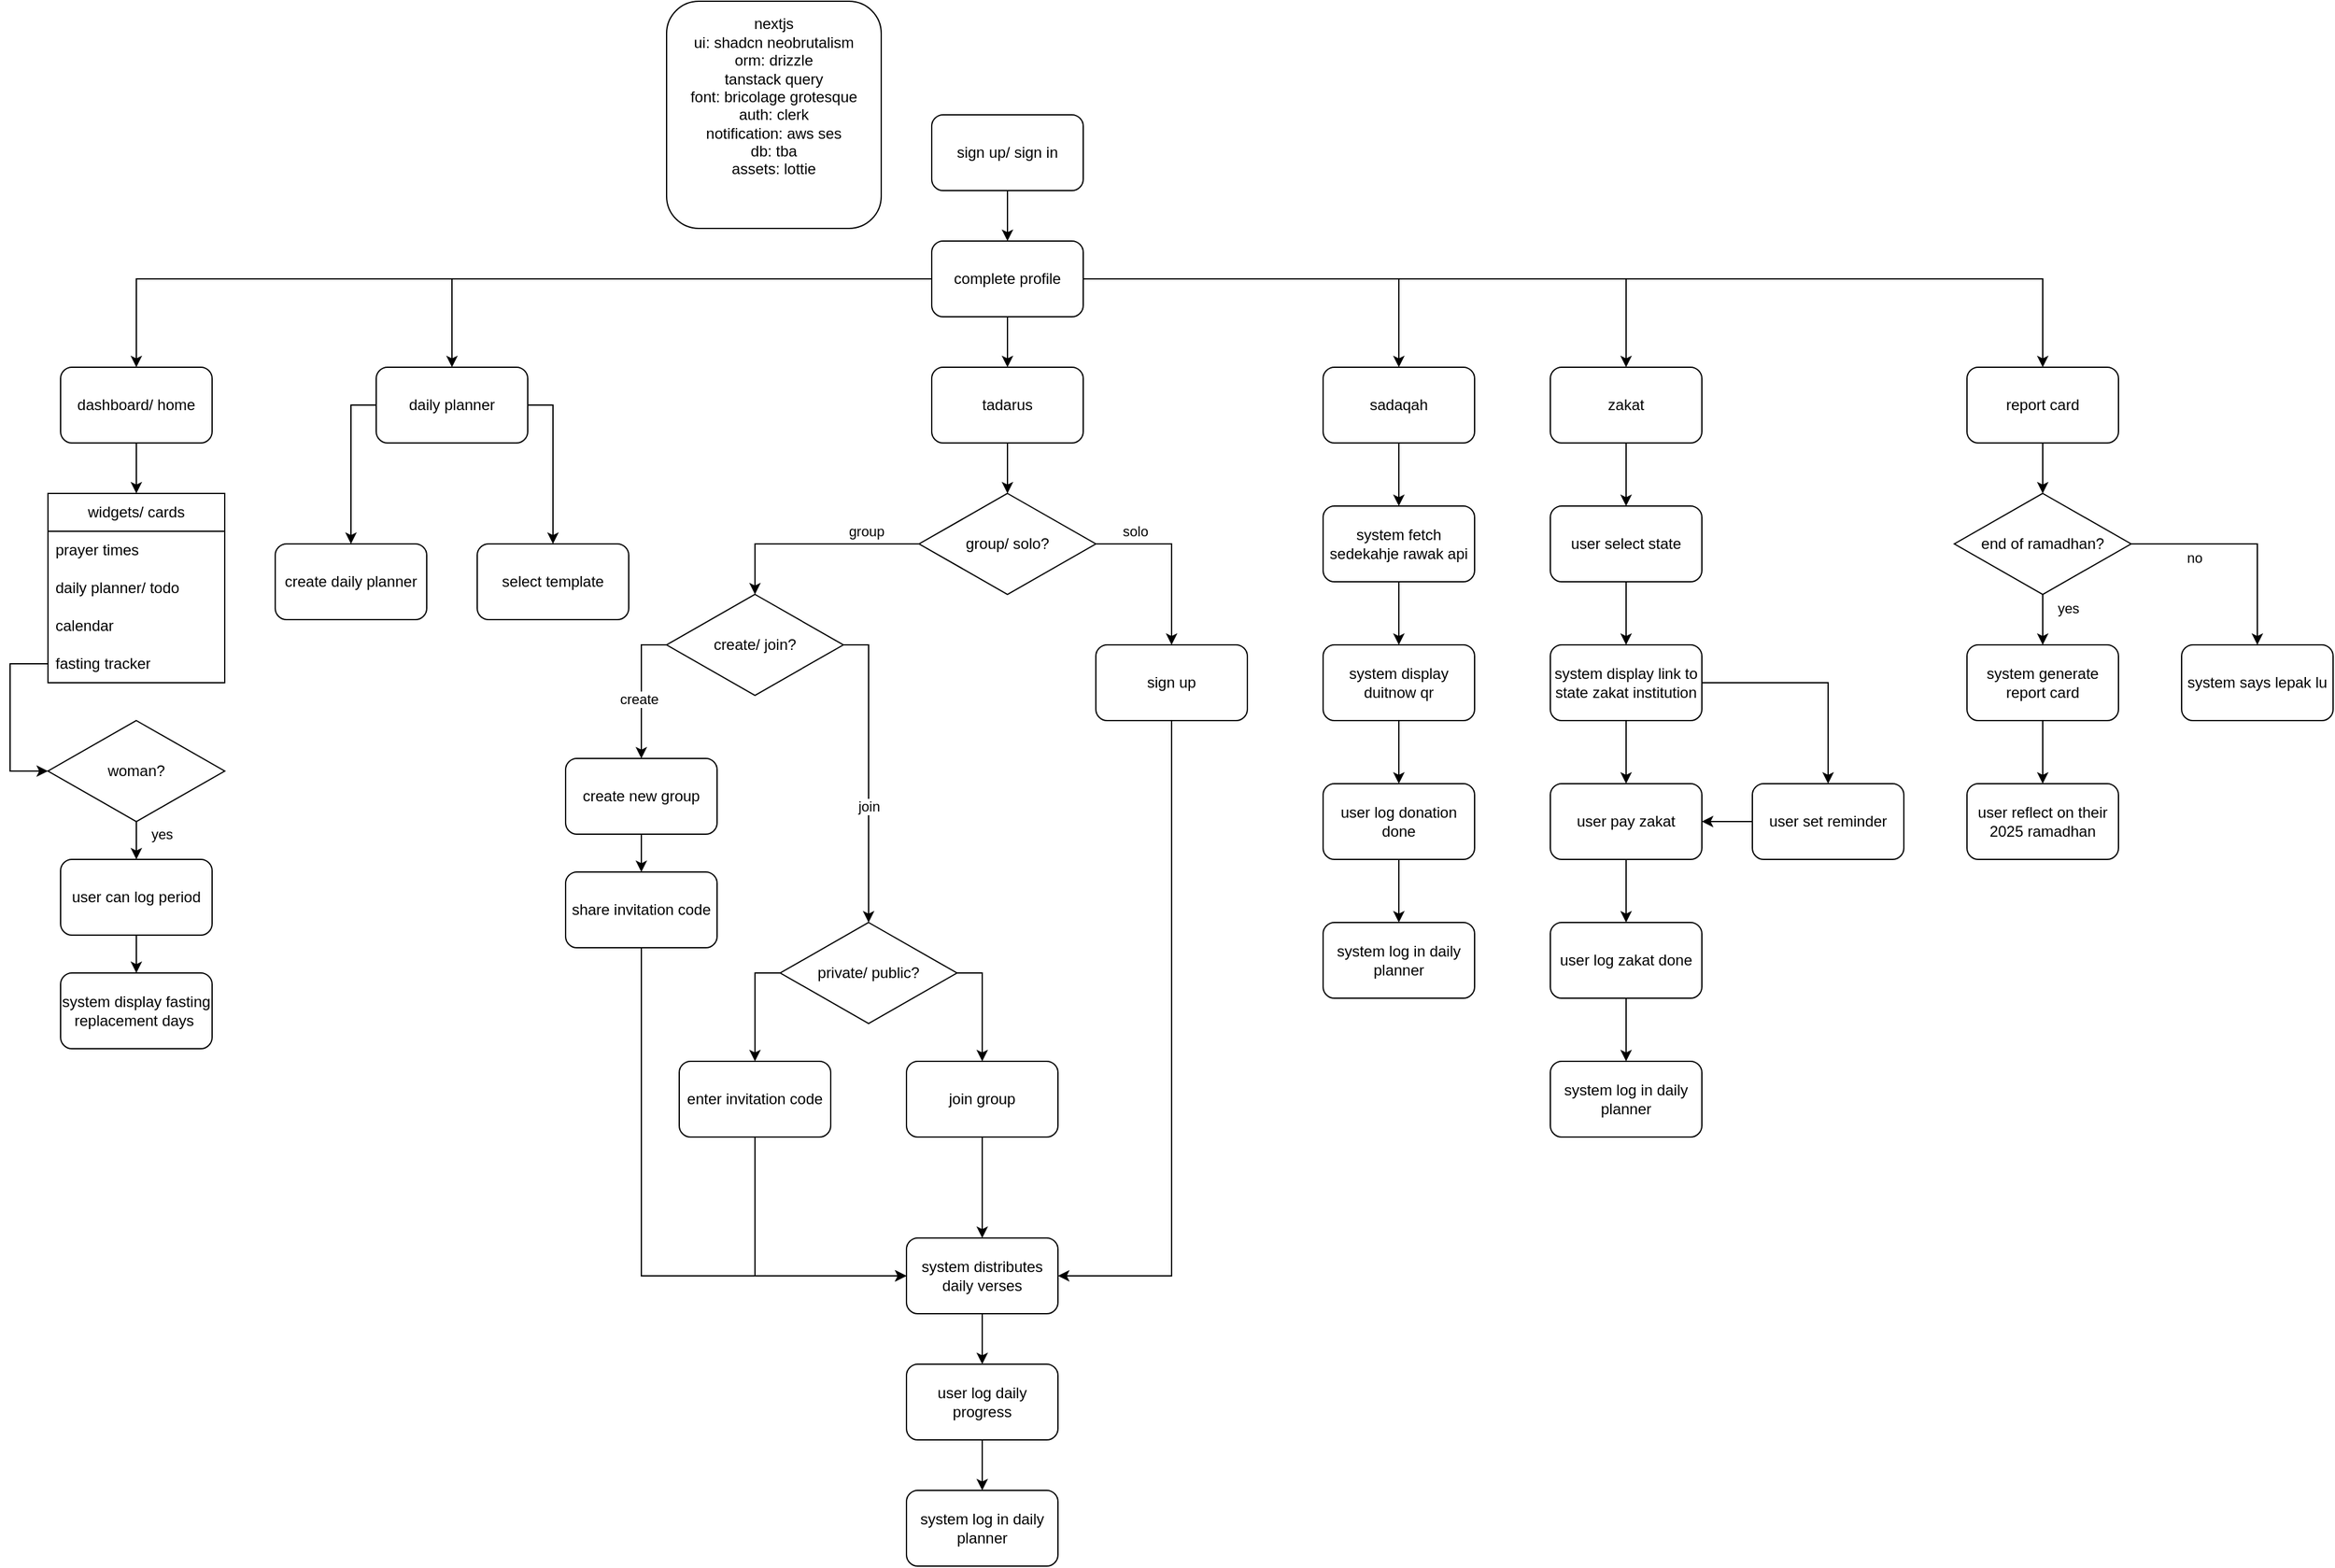 <mxfile version="24.7.17">
  <diagram id="C5RBs43oDa-KdzZeNtuy" name="Page-1">
    <mxGraphModel dx="1389" dy="937" grid="1" gridSize="10" guides="1" tooltips="1" connect="1" arrows="1" fold="1" page="0" pageScale="1" pageWidth="827" pageHeight="1169" math="0" shadow="0">
      <root>
        <mxCell id="WIyWlLk6GJQsqaUBKTNV-0" />
        <mxCell id="WIyWlLk6GJQsqaUBKTNV-1" parent="WIyWlLk6GJQsqaUBKTNV-0" />
        <mxCell id="CRsF88WKp_3KR7oHD52K-22" style="edgeStyle=orthogonalEdgeStyle;rounded=0;orthogonalLoop=1;jettySize=auto;html=1;exitX=0.5;exitY=1;exitDx=0;exitDy=0;entryX=0.5;entryY=0;entryDx=0;entryDy=0;" parent="WIyWlLk6GJQsqaUBKTNV-1" source="CRsF88WKp_3KR7oHD52K-1" target="CRsF88WKp_3KR7oHD52K-21" edge="1">
          <mxGeometry relative="1" as="geometry" />
        </mxCell>
        <mxCell id="CRsF88WKp_3KR7oHD52K-1" value="sign up/ sign in" style="rounded=1;whiteSpace=wrap;html=1;" parent="WIyWlLk6GJQsqaUBKTNV-1" vertex="1">
          <mxGeometry x="360" y="-280" width="120" height="60" as="geometry" />
        </mxCell>
        <mxCell id="CRsF88WKp_3KR7oHD52K-7" style="edgeStyle=orthogonalEdgeStyle;rounded=0;orthogonalLoop=1;jettySize=auto;html=1;exitX=0;exitY=0.5;exitDx=0;exitDy=0;entryX=0.5;entryY=0;entryDx=0;entryDy=0;" parent="WIyWlLk6GJQsqaUBKTNV-1" source="CRsF88WKp_3KR7oHD52K-3" target="CRsF88WKp_3KR7oHD52K-12" edge="1">
          <mxGeometry relative="1" as="geometry">
            <mxPoint x="300" y="140" as="targetPoint" />
          </mxGeometry>
        </mxCell>
        <mxCell id="CRsF88WKp_3KR7oHD52K-8" value="group" style="edgeLabel;html=1;align=center;verticalAlign=middle;resizable=0;points=[];" parent="CRsF88WKp_3KR7oHD52K-7" vertex="1" connectable="0">
          <mxGeometry x="-0.38" relative="1" as="geometry">
            <mxPoint x="10" y="-10" as="offset" />
          </mxGeometry>
        </mxCell>
        <mxCell id="CRsF88WKp_3KR7oHD52K-9" style="edgeStyle=orthogonalEdgeStyle;rounded=0;orthogonalLoop=1;jettySize=auto;html=1;exitX=1;exitY=0.5;exitDx=0;exitDy=0;entryX=0.5;entryY=0;entryDx=0;entryDy=0;" parent="WIyWlLk6GJQsqaUBKTNV-1" source="CRsF88WKp_3KR7oHD52K-3" target="CRsF88WKp_3KR7oHD52K-5" edge="1">
          <mxGeometry relative="1" as="geometry" />
        </mxCell>
        <mxCell id="CRsF88WKp_3KR7oHD52K-10" value="solo" style="edgeLabel;html=1;align=center;verticalAlign=middle;resizable=0;points=[];" parent="CRsF88WKp_3KR7oHD52K-9" vertex="1" connectable="0">
          <mxGeometry x="-0.697" y="-2" relative="1" as="geometry">
            <mxPoint x="10" y="-12" as="offset" />
          </mxGeometry>
        </mxCell>
        <mxCell id="CRsF88WKp_3KR7oHD52K-3" value="group/ solo?" style="rhombus;whiteSpace=wrap;html=1;" parent="WIyWlLk6GJQsqaUBKTNV-1" vertex="1">
          <mxGeometry x="350" y="20" width="140" height="80" as="geometry" />
        </mxCell>
        <mxCell id="CRsF88WKp_3KR7oHD52K-34" style="edgeStyle=orthogonalEdgeStyle;rounded=0;orthogonalLoop=1;jettySize=auto;html=1;exitX=0.5;exitY=1;exitDx=0;exitDy=0;entryX=1;entryY=0.5;entryDx=0;entryDy=0;" parent="WIyWlLk6GJQsqaUBKTNV-1" source="CRsF88WKp_3KR7oHD52K-5" target="CRsF88WKp_3KR7oHD52K-30" edge="1">
          <mxGeometry relative="1" as="geometry" />
        </mxCell>
        <mxCell id="CRsF88WKp_3KR7oHD52K-5" value="sign up" style="rounded=1;whiteSpace=wrap;html=1;" parent="WIyWlLk6GJQsqaUBKTNV-1" vertex="1">
          <mxGeometry x="490" y="140" width="120" height="60" as="geometry" />
        </mxCell>
        <mxCell id="CRsF88WKp_3KR7oHD52K-15" style="edgeStyle=orthogonalEdgeStyle;rounded=0;orthogonalLoop=1;jettySize=auto;html=1;exitX=0;exitY=0.5;exitDx=0;exitDy=0;entryX=0.5;entryY=0;entryDx=0;entryDy=0;" parent="WIyWlLk6GJQsqaUBKTNV-1" source="CRsF88WKp_3KR7oHD52K-12" target="CRsF88WKp_3KR7oHD52K-13" edge="1">
          <mxGeometry relative="1" as="geometry" />
        </mxCell>
        <mxCell id="CRsF88WKp_3KR7oHD52K-17" value="create" style="edgeLabel;html=1;align=center;verticalAlign=middle;resizable=0;points=[];" parent="CRsF88WKp_3KR7oHD52K-15" vertex="1" connectable="0">
          <mxGeometry x="0.145" y="-2" relative="1" as="geometry">
            <mxPoint as="offset" />
          </mxGeometry>
        </mxCell>
        <mxCell id="CRsF88WKp_3KR7oHD52K-16" style="edgeStyle=orthogonalEdgeStyle;rounded=0;orthogonalLoop=1;jettySize=auto;html=1;exitX=1;exitY=0.5;exitDx=0;exitDy=0;entryX=0.5;entryY=0;entryDx=0;entryDy=0;" parent="WIyWlLk6GJQsqaUBKTNV-1" source="CRsF88WKp_3KR7oHD52K-12" target="CRsF88WKp_3KR7oHD52K-19" edge="1">
          <mxGeometry relative="1" as="geometry">
            <mxPoint x="310" y="230" as="targetPoint" />
          </mxGeometry>
        </mxCell>
        <mxCell id="CRsF88WKp_3KR7oHD52K-18" value="join" style="edgeLabel;html=1;align=center;verticalAlign=middle;resizable=0;points=[];" parent="CRsF88WKp_3KR7oHD52K-16" vertex="1" connectable="0">
          <mxGeometry x="0.2" relative="1" as="geometry">
            <mxPoint y="4" as="offset" />
          </mxGeometry>
        </mxCell>
        <mxCell id="CRsF88WKp_3KR7oHD52K-12" value="create/ join?" style="rhombus;whiteSpace=wrap;html=1;" parent="WIyWlLk6GJQsqaUBKTNV-1" vertex="1">
          <mxGeometry x="150" y="100" width="140" height="80" as="geometry" />
        </mxCell>
        <mxCell id="CRsF88WKp_3KR7oHD52K-29" style="edgeStyle=orthogonalEdgeStyle;rounded=0;orthogonalLoop=1;jettySize=auto;html=1;exitX=0.5;exitY=1;exitDx=0;exitDy=0;entryX=0.5;entryY=0;entryDx=0;entryDy=0;" parent="WIyWlLk6GJQsqaUBKTNV-1" source="CRsF88WKp_3KR7oHD52K-13" target="CRsF88WKp_3KR7oHD52K-28" edge="1">
          <mxGeometry relative="1" as="geometry" />
        </mxCell>
        <mxCell id="CRsF88WKp_3KR7oHD52K-13" value="create new group" style="rounded=1;whiteSpace=wrap;html=1;" parent="WIyWlLk6GJQsqaUBKTNV-1" vertex="1">
          <mxGeometry x="70" y="230" width="120" height="60" as="geometry" />
        </mxCell>
        <mxCell id="CRsF88WKp_3KR7oHD52K-26" style="edgeStyle=orthogonalEdgeStyle;rounded=0;orthogonalLoop=1;jettySize=auto;html=1;exitX=0;exitY=0.5;exitDx=0;exitDy=0;entryX=0.5;entryY=0;entryDx=0;entryDy=0;" parent="WIyWlLk6GJQsqaUBKTNV-1" source="CRsF88WKp_3KR7oHD52K-19" target="CRsF88WKp_3KR7oHD52K-24" edge="1">
          <mxGeometry relative="1" as="geometry" />
        </mxCell>
        <mxCell id="CRsF88WKp_3KR7oHD52K-27" style="edgeStyle=orthogonalEdgeStyle;rounded=0;orthogonalLoop=1;jettySize=auto;html=1;exitX=1;exitY=0.5;exitDx=0;exitDy=0;entryX=0.5;entryY=0;entryDx=0;entryDy=0;" parent="WIyWlLk6GJQsqaUBKTNV-1" source="CRsF88WKp_3KR7oHD52K-19" target="CRsF88WKp_3KR7oHD52K-25" edge="1">
          <mxGeometry relative="1" as="geometry" />
        </mxCell>
        <mxCell id="CRsF88WKp_3KR7oHD52K-19" value="private/ public?" style="rhombus;whiteSpace=wrap;html=1;" parent="WIyWlLk6GJQsqaUBKTNV-1" vertex="1">
          <mxGeometry x="240" y="360" width="140" height="80" as="geometry" />
        </mxCell>
        <mxCell id="CRsF88WKp_3KR7oHD52K-38" style="edgeStyle=orthogonalEdgeStyle;rounded=0;orthogonalLoop=1;jettySize=auto;html=1;exitX=0.5;exitY=1;exitDx=0;exitDy=0;entryX=0.5;entryY=0;entryDx=0;entryDy=0;" parent="WIyWlLk6GJQsqaUBKTNV-1" source="CRsF88WKp_3KR7oHD52K-21" target="CRsF88WKp_3KR7oHD52K-37" edge="1">
          <mxGeometry relative="1" as="geometry" />
        </mxCell>
        <mxCell id="CRsF88WKp_3KR7oHD52K-41" style="edgeStyle=orthogonalEdgeStyle;rounded=0;orthogonalLoop=1;jettySize=auto;html=1;exitX=1;exitY=0.5;exitDx=0;exitDy=0;entryX=0.5;entryY=0;entryDx=0;entryDy=0;" parent="WIyWlLk6GJQsqaUBKTNV-1" source="CRsF88WKp_3KR7oHD52K-21" target="CRsF88WKp_3KR7oHD52K-40" edge="1">
          <mxGeometry relative="1" as="geometry" />
        </mxCell>
        <mxCell id="CRsF88WKp_3KR7oHD52K-49" style="edgeStyle=orthogonalEdgeStyle;rounded=0;orthogonalLoop=1;jettySize=auto;html=1;exitX=1;exitY=0.5;exitDx=0;exitDy=0;entryX=0.5;entryY=0;entryDx=0;entryDy=0;" parent="WIyWlLk6GJQsqaUBKTNV-1" source="CRsF88WKp_3KR7oHD52K-21" target="CRsF88WKp_3KR7oHD52K-48" edge="1">
          <mxGeometry relative="1" as="geometry" />
        </mxCell>
        <mxCell id="CRsF88WKp_3KR7oHD52K-67" style="edgeStyle=orthogonalEdgeStyle;rounded=0;orthogonalLoop=1;jettySize=auto;html=1;exitX=0;exitY=0.5;exitDx=0;exitDy=0;entryX=0.5;entryY=0;entryDx=0;entryDy=0;" parent="WIyWlLk6GJQsqaUBKTNV-1" source="CRsF88WKp_3KR7oHD52K-21" target="CRsF88WKp_3KR7oHD52K-63" edge="1">
          <mxGeometry relative="1" as="geometry" />
        </mxCell>
        <mxCell id="n5B-QRIGVD6r0BEhnXxI-11" style="edgeStyle=orthogonalEdgeStyle;rounded=0;orthogonalLoop=1;jettySize=auto;html=1;exitX=1;exitY=0.5;exitDx=0;exitDy=0;entryX=0.5;entryY=0;entryDx=0;entryDy=0;" parent="WIyWlLk6GJQsqaUBKTNV-1" source="CRsF88WKp_3KR7oHD52K-21" target="n5B-QRIGVD6r0BEhnXxI-1" edge="1">
          <mxGeometry relative="1" as="geometry" />
        </mxCell>
        <mxCell id="tednkzromvAoGtRD-79L-1" style="edgeStyle=orthogonalEdgeStyle;rounded=0;orthogonalLoop=1;jettySize=auto;html=1;exitX=0;exitY=0.5;exitDx=0;exitDy=0;entryX=0.5;entryY=0;entryDx=0;entryDy=0;" edge="1" parent="WIyWlLk6GJQsqaUBKTNV-1" source="CRsF88WKp_3KR7oHD52K-21" target="tednkzromvAoGtRD-79L-0">
          <mxGeometry relative="1" as="geometry" />
        </mxCell>
        <mxCell id="CRsF88WKp_3KR7oHD52K-21" value="complete profile" style="rounded=1;whiteSpace=wrap;html=1;" parent="WIyWlLk6GJQsqaUBKTNV-1" vertex="1">
          <mxGeometry x="360" y="-180" width="120" height="60" as="geometry" />
        </mxCell>
        <mxCell id="CRsF88WKp_3KR7oHD52K-32" style="edgeStyle=orthogonalEdgeStyle;rounded=0;orthogonalLoop=1;jettySize=auto;html=1;exitX=0.5;exitY=1;exitDx=0;exitDy=0;entryX=0;entryY=0.5;entryDx=0;entryDy=0;" parent="WIyWlLk6GJQsqaUBKTNV-1" source="CRsF88WKp_3KR7oHD52K-24" target="CRsF88WKp_3KR7oHD52K-30" edge="1">
          <mxGeometry relative="1" as="geometry" />
        </mxCell>
        <mxCell id="CRsF88WKp_3KR7oHD52K-24" value="enter invitation code" style="rounded=1;whiteSpace=wrap;html=1;" parent="WIyWlLk6GJQsqaUBKTNV-1" vertex="1">
          <mxGeometry x="160" y="470" width="120" height="60" as="geometry" />
        </mxCell>
        <mxCell id="CRsF88WKp_3KR7oHD52K-33" style="edgeStyle=orthogonalEdgeStyle;rounded=0;orthogonalLoop=1;jettySize=auto;html=1;exitX=0.5;exitY=1;exitDx=0;exitDy=0;entryX=0.5;entryY=0;entryDx=0;entryDy=0;" parent="WIyWlLk6GJQsqaUBKTNV-1" source="CRsF88WKp_3KR7oHD52K-25" target="CRsF88WKp_3KR7oHD52K-30" edge="1">
          <mxGeometry relative="1" as="geometry" />
        </mxCell>
        <mxCell id="CRsF88WKp_3KR7oHD52K-25" value="join group" style="rounded=1;whiteSpace=wrap;html=1;" parent="WIyWlLk6GJQsqaUBKTNV-1" vertex="1">
          <mxGeometry x="340" y="470" width="120" height="60" as="geometry" />
        </mxCell>
        <mxCell id="CRsF88WKp_3KR7oHD52K-31" style="edgeStyle=orthogonalEdgeStyle;rounded=0;orthogonalLoop=1;jettySize=auto;html=1;exitX=0.5;exitY=1;exitDx=0;exitDy=0;entryX=0;entryY=0.5;entryDx=0;entryDy=0;" parent="WIyWlLk6GJQsqaUBKTNV-1" source="CRsF88WKp_3KR7oHD52K-28" target="CRsF88WKp_3KR7oHD52K-30" edge="1">
          <mxGeometry relative="1" as="geometry" />
        </mxCell>
        <mxCell id="CRsF88WKp_3KR7oHD52K-28" value="share invitation code" style="rounded=1;whiteSpace=wrap;html=1;" parent="WIyWlLk6GJQsqaUBKTNV-1" vertex="1">
          <mxGeometry x="70" y="320" width="120" height="60" as="geometry" />
        </mxCell>
        <mxCell id="CRsF88WKp_3KR7oHD52K-36" style="edgeStyle=orthogonalEdgeStyle;rounded=0;orthogonalLoop=1;jettySize=auto;html=1;exitX=0.5;exitY=1;exitDx=0;exitDy=0;entryX=0.5;entryY=0;entryDx=0;entryDy=0;" parent="WIyWlLk6GJQsqaUBKTNV-1" source="CRsF88WKp_3KR7oHD52K-30" target="CRsF88WKp_3KR7oHD52K-35" edge="1">
          <mxGeometry relative="1" as="geometry" />
        </mxCell>
        <mxCell id="CRsF88WKp_3KR7oHD52K-30" value="system distributes daily verses" style="rounded=1;whiteSpace=wrap;html=1;" parent="WIyWlLk6GJQsqaUBKTNV-1" vertex="1">
          <mxGeometry x="340" y="610" width="120" height="60" as="geometry" />
        </mxCell>
        <mxCell id="CRsF88WKp_3KR7oHD52K-66" style="edgeStyle=orthogonalEdgeStyle;rounded=0;orthogonalLoop=1;jettySize=auto;html=1;exitX=0.5;exitY=1;exitDx=0;exitDy=0;entryX=0.5;entryY=0;entryDx=0;entryDy=0;" parent="WIyWlLk6GJQsqaUBKTNV-1" source="CRsF88WKp_3KR7oHD52K-35" target="CRsF88WKp_3KR7oHD52K-65" edge="1">
          <mxGeometry relative="1" as="geometry" />
        </mxCell>
        <mxCell id="CRsF88WKp_3KR7oHD52K-35" value="user log daily progress" style="rounded=1;whiteSpace=wrap;html=1;" parent="WIyWlLk6GJQsqaUBKTNV-1" vertex="1">
          <mxGeometry x="340" y="710" width="120" height="60" as="geometry" />
        </mxCell>
        <mxCell id="CRsF88WKp_3KR7oHD52K-39" style="edgeStyle=orthogonalEdgeStyle;rounded=0;orthogonalLoop=1;jettySize=auto;html=1;exitX=0.5;exitY=1;exitDx=0;exitDy=0;entryX=0.5;entryY=0;entryDx=0;entryDy=0;" parent="WIyWlLk6GJQsqaUBKTNV-1" source="CRsF88WKp_3KR7oHD52K-37" target="CRsF88WKp_3KR7oHD52K-3" edge="1">
          <mxGeometry relative="1" as="geometry" />
        </mxCell>
        <mxCell id="CRsF88WKp_3KR7oHD52K-37" value="tadarus" style="rounded=1;whiteSpace=wrap;html=1;" parent="WIyWlLk6GJQsqaUBKTNV-1" vertex="1">
          <mxGeometry x="360" y="-80" width="120" height="60" as="geometry" />
        </mxCell>
        <mxCell id="CRsF88WKp_3KR7oHD52K-43" style="edgeStyle=orthogonalEdgeStyle;rounded=0;orthogonalLoop=1;jettySize=auto;html=1;exitX=0.5;exitY=1;exitDx=0;exitDy=0;entryX=0.5;entryY=0;entryDx=0;entryDy=0;" parent="WIyWlLk6GJQsqaUBKTNV-1" source="CRsF88WKp_3KR7oHD52K-40" target="CRsF88WKp_3KR7oHD52K-42" edge="1">
          <mxGeometry relative="1" as="geometry" />
        </mxCell>
        <mxCell id="CRsF88WKp_3KR7oHD52K-40" value="sadaqah" style="rounded=1;whiteSpace=wrap;html=1;" parent="WIyWlLk6GJQsqaUBKTNV-1" vertex="1">
          <mxGeometry x="670" y="-80" width="120" height="60" as="geometry" />
        </mxCell>
        <mxCell id="CRsF88WKp_3KR7oHD52K-75" style="edgeStyle=orthogonalEdgeStyle;rounded=0;orthogonalLoop=1;jettySize=auto;html=1;exitX=0.5;exitY=1;exitDx=0;exitDy=0;entryX=0.5;entryY=0;entryDx=0;entryDy=0;" parent="WIyWlLk6GJQsqaUBKTNV-1" source="CRsF88WKp_3KR7oHD52K-42" target="CRsF88WKp_3KR7oHD52K-74" edge="1">
          <mxGeometry relative="1" as="geometry" />
        </mxCell>
        <mxCell id="CRsF88WKp_3KR7oHD52K-42" value="system fetch sedekahje rawak api" style="rounded=1;whiteSpace=wrap;html=1;" parent="WIyWlLk6GJQsqaUBKTNV-1" vertex="1">
          <mxGeometry x="670" y="30" width="120" height="60" as="geometry" />
        </mxCell>
        <mxCell id="CRsF88WKp_3KR7oHD52K-47" style="edgeStyle=orthogonalEdgeStyle;rounded=0;orthogonalLoop=1;jettySize=auto;html=1;exitX=0.5;exitY=1;exitDx=0;exitDy=0;entryX=0.5;entryY=0;entryDx=0;entryDy=0;" parent="WIyWlLk6GJQsqaUBKTNV-1" source="CRsF88WKp_3KR7oHD52K-44" target="CRsF88WKp_3KR7oHD52K-46" edge="1">
          <mxGeometry relative="1" as="geometry" />
        </mxCell>
        <mxCell id="CRsF88WKp_3KR7oHD52K-44" value="user log donation done" style="rounded=1;whiteSpace=wrap;html=1;" parent="WIyWlLk6GJQsqaUBKTNV-1" vertex="1">
          <mxGeometry x="670" y="250" width="120" height="60" as="geometry" />
        </mxCell>
        <mxCell id="CRsF88WKp_3KR7oHD52K-46" value="system log in daily planner" style="rounded=1;whiteSpace=wrap;html=1;" parent="WIyWlLk6GJQsqaUBKTNV-1" vertex="1">
          <mxGeometry x="670" y="360" width="120" height="60" as="geometry" />
        </mxCell>
        <mxCell id="CRsF88WKp_3KR7oHD52K-53" style="edgeStyle=orthogonalEdgeStyle;rounded=0;orthogonalLoop=1;jettySize=auto;html=1;exitX=0.5;exitY=1;exitDx=0;exitDy=0;entryX=0.5;entryY=0;entryDx=0;entryDy=0;" parent="WIyWlLk6GJQsqaUBKTNV-1" source="CRsF88WKp_3KR7oHD52K-48" target="CRsF88WKp_3KR7oHD52K-50" edge="1">
          <mxGeometry relative="1" as="geometry" />
        </mxCell>
        <mxCell id="CRsF88WKp_3KR7oHD52K-48" value="zakat" style="rounded=1;whiteSpace=wrap;html=1;" parent="WIyWlLk6GJQsqaUBKTNV-1" vertex="1">
          <mxGeometry x="850" y="-80" width="120" height="60" as="geometry" />
        </mxCell>
        <mxCell id="CRsF88WKp_3KR7oHD52K-54" style="edgeStyle=orthogonalEdgeStyle;rounded=0;orthogonalLoop=1;jettySize=auto;html=1;exitX=0.5;exitY=1;exitDx=0;exitDy=0;entryX=0.5;entryY=0;entryDx=0;entryDy=0;" parent="WIyWlLk6GJQsqaUBKTNV-1" source="CRsF88WKp_3KR7oHD52K-50" target="CRsF88WKp_3KR7oHD52K-51" edge="1">
          <mxGeometry relative="1" as="geometry" />
        </mxCell>
        <mxCell id="CRsF88WKp_3KR7oHD52K-50" value="user select state" style="rounded=1;whiteSpace=wrap;html=1;" parent="WIyWlLk6GJQsqaUBKTNV-1" vertex="1">
          <mxGeometry x="850" y="30" width="120" height="60" as="geometry" />
        </mxCell>
        <mxCell id="CRsF88WKp_3KR7oHD52K-55" style="edgeStyle=orthogonalEdgeStyle;rounded=0;orthogonalLoop=1;jettySize=auto;html=1;exitX=0.5;exitY=1;exitDx=0;exitDy=0;entryX=0.5;entryY=0;entryDx=0;entryDy=0;" parent="WIyWlLk6GJQsqaUBKTNV-1" source="CRsF88WKp_3KR7oHD52K-51" target="CRsF88WKp_3KR7oHD52K-52" edge="1">
          <mxGeometry relative="1" as="geometry" />
        </mxCell>
        <mxCell id="CRsF88WKp_3KR7oHD52K-57" style="edgeStyle=orthogonalEdgeStyle;rounded=0;orthogonalLoop=1;jettySize=auto;html=1;exitX=1;exitY=0.5;exitDx=0;exitDy=0;entryX=0.5;entryY=0;entryDx=0;entryDy=0;" parent="WIyWlLk6GJQsqaUBKTNV-1" source="CRsF88WKp_3KR7oHD52K-51" target="CRsF88WKp_3KR7oHD52K-56" edge="1">
          <mxGeometry relative="1" as="geometry" />
        </mxCell>
        <mxCell id="CRsF88WKp_3KR7oHD52K-51" value="system display link to state zakat institution" style="rounded=1;whiteSpace=wrap;html=1;" parent="WIyWlLk6GJQsqaUBKTNV-1" vertex="1">
          <mxGeometry x="850" y="140" width="120" height="60" as="geometry" />
        </mxCell>
        <mxCell id="CRsF88WKp_3KR7oHD52K-59" style="edgeStyle=orthogonalEdgeStyle;rounded=0;orthogonalLoop=1;jettySize=auto;html=1;exitX=0.5;exitY=1;exitDx=0;exitDy=0;entryX=0.5;entryY=0;entryDx=0;entryDy=0;" parent="WIyWlLk6GJQsqaUBKTNV-1" source="CRsF88WKp_3KR7oHD52K-52" target="CRsF88WKp_3KR7oHD52K-58" edge="1">
          <mxGeometry relative="1" as="geometry" />
        </mxCell>
        <mxCell id="CRsF88WKp_3KR7oHD52K-52" value="user pay zakat" style="rounded=1;whiteSpace=wrap;html=1;" parent="WIyWlLk6GJQsqaUBKTNV-1" vertex="1">
          <mxGeometry x="850" y="250" width="120" height="60" as="geometry" />
        </mxCell>
        <mxCell id="CRsF88WKp_3KR7oHD52K-62" style="edgeStyle=orthogonalEdgeStyle;rounded=0;orthogonalLoop=1;jettySize=auto;html=1;exitX=0;exitY=0.5;exitDx=0;exitDy=0;entryX=1;entryY=0.5;entryDx=0;entryDy=0;" parent="WIyWlLk6GJQsqaUBKTNV-1" source="CRsF88WKp_3KR7oHD52K-56" target="CRsF88WKp_3KR7oHD52K-52" edge="1">
          <mxGeometry relative="1" as="geometry" />
        </mxCell>
        <mxCell id="CRsF88WKp_3KR7oHD52K-56" value="user set reminder" style="rounded=1;whiteSpace=wrap;html=1;" parent="WIyWlLk6GJQsqaUBKTNV-1" vertex="1">
          <mxGeometry x="1010" y="250" width="120" height="60" as="geometry" />
        </mxCell>
        <mxCell id="CRsF88WKp_3KR7oHD52K-61" style="edgeStyle=orthogonalEdgeStyle;rounded=0;orthogonalLoop=1;jettySize=auto;html=1;exitX=0.5;exitY=1;exitDx=0;exitDy=0;entryX=0.5;entryY=0;entryDx=0;entryDy=0;" parent="WIyWlLk6GJQsqaUBKTNV-1" source="CRsF88WKp_3KR7oHD52K-58" target="CRsF88WKp_3KR7oHD52K-60" edge="1">
          <mxGeometry relative="1" as="geometry" />
        </mxCell>
        <mxCell id="CRsF88WKp_3KR7oHD52K-58" value="user log zakat done" style="rounded=1;whiteSpace=wrap;html=1;" parent="WIyWlLk6GJQsqaUBKTNV-1" vertex="1">
          <mxGeometry x="850" y="360" width="120" height="60" as="geometry" />
        </mxCell>
        <mxCell id="CRsF88WKp_3KR7oHD52K-60" value="system log in daily planner" style="rounded=1;whiteSpace=wrap;html=1;" parent="WIyWlLk6GJQsqaUBKTNV-1" vertex="1">
          <mxGeometry x="850" y="470" width="120" height="60" as="geometry" />
        </mxCell>
        <mxCell id="CRsF88WKp_3KR7oHD52K-70" style="edgeStyle=orthogonalEdgeStyle;rounded=0;orthogonalLoop=1;jettySize=auto;html=1;exitX=0;exitY=0.5;exitDx=0;exitDy=0;entryX=0.5;entryY=0;entryDx=0;entryDy=0;" parent="WIyWlLk6GJQsqaUBKTNV-1" source="CRsF88WKp_3KR7oHD52K-63" target="CRsF88WKp_3KR7oHD52K-69" edge="1">
          <mxGeometry relative="1" as="geometry" />
        </mxCell>
        <mxCell id="CRsF88WKp_3KR7oHD52K-73" style="edgeStyle=orthogonalEdgeStyle;rounded=0;orthogonalLoop=1;jettySize=auto;html=1;exitX=1;exitY=0.5;exitDx=0;exitDy=0;entryX=0.5;entryY=0;entryDx=0;entryDy=0;" parent="WIyWlLk6GJQsqaUBKTNV-1" source="CRsF88WKp_3KR7oHD52K-63" target="CRsF88WKp_3KR7oHD52K-68" edge="1">
          <mxGeometry relative="1" as="geometry" />
        </mxCell>
        <mxCell id="CRsF88WKp_3KR7oHD52K-63" value="daily planner" style="rounded=1;whiteSpace=wrap;html=1;" parent="WIyWlLk6GJQsqaUBKTNV-1" vertex="1">
          <mxGeometry x="-80" y="-80" width="120" height="60" as="geometry" />
        </mxCell>
        <mxCell id="CRsF88WKp_3KR7oHD52K-65" value="system log in daily planner" style="rounded=1;whiteSpace=wrap;html=1;" parent="WIyWlLk6GJQsqaUBKTNV-1" vertex="1">
          <mxGeometry x="340" y="810" width="120" height="60" as="geometry" />
        </mxCell>
        <mxCell id="CRsF88WKp_3KR7oHD52K-68" value="select template" style="rounded=1;whiteSpace=wrap;html=1;" parent="WIyWlLk6GJQsqaUBKTNV-1" vertex="1">
          <mxGeometry y="60" width="120" height="60" as="geometry" />
        </mxCell>
        <mxCell id="CRsF88WKp_3KR7oHD52K-69" value="create daily planner" style="rounded=1;whiteSpace=wrap;html=1;" parent="WIyWlLk6GJQsqaUBKTNV-1" vertex="1">
          <mxGeometry x="-160" y="60" width="120" height="60" as="geometry" />
        </mxCell>
        <mxCell id="CRsF88WKp_3KR7oHD52K-76" style="edgeStyle=orthogonalEdgeStyle;rounded=0;orthogonalLoop=1;jettySize=auto;html=1;exitX=0.5;exitY=1;exitDx=0;exitDy=0;entryX=0.5;entryY=0;entryDx=0;entryDy=0;" parent="WIyWlLk6GJQsqaUBKTNV-1" source="CRsF88WKp_3KR7oHD52K-74" target="CRsF88WKp_3KR7oHD52K-44" edge="1">
          <mxGeometry relative="1" as="geometry" />
        </mxCell>
        <mxCell id="CRsF88WKp_3KR7oHD52K-74" value="system display duitnow qr" style="rounded=1;whiteSpace=wrap;html=1;" parent="WIyWlLk6GJQsqaUBKTNV-1" vertex="1">
          <mxGeometry x="670" y="140" width="120" height="60" as="geometry" />
        </mxCell>
        <mxCell id="n5B-QRIGVD6r0BEhnXxI-0" style="edgeStyle=orthogonalEdgeStyle;rounded=0;orthogonalLoop=1;jettySize=auto;html=1;exitX=0.5;exitY=1;exitDx=0;exitDy=0;entryX=0.5;entryY=0;entryDx=0;entryDy=0;" parent="WIyWlLk6GJQsqaUBKTNV-1" source="n5B-QRIGVD6r0BEhnXxI-1" target="n5B-QRIGVD6r0BEhnXxI-6" edge="1">
          <mxGeometry relative="1" as="geometry" />
        </mxCell>
        <mxCell id="n5B-QRIGVD6r0BEhnXxI-1" value="report card" style="rounded=1;whiteSpace=wrap;html=1;" parent="WIyWlLk6GJQsqaUBKTNV-1" vertex="1">
          <mxGeometry x="1180" y="-80" width="120" height="60" as="geometry" />
        </mxCell>
        <mxCell id="n5B-QRIGVD6r0BEhnXxI-2" style="edgeStyle=orthogonalEdgeStyle;rounded=0;orthogonalLoop=1;jettySize=auto;html=1;exitX=0.5;exitY=1;exitDx=0;exitDy=0;entryX=0.5;entryY=0;entryDx=0;entryDy=0;" parent="WIyWlLk6GJQsqaUBKTNV-1" source="n5B-QRIGVD6r0BEhnXxI-6" target="n5B-QRIGVD6r0BEhnXxI-8" edge="1">
          <mxGeometry relative="1" as="geometry" />
        </mxCell>
        <mxCell id="n5B-QRIGVD6r0BEhnXxI-3" value="yes" style="edgeLabel;html=1;align=center;verticalAlign=middle;resizable=0;points=[];" parent="n5B-QRIGVD6r0BEhnXxI-2" vertex="1" connectable="0">
          <mxGeometry x="-0.025" y="-1" relative="1" as="geometry">
            <mxPoint x="21" y="-9" as="offset" />
          </mxGeometry>
        </mxCell>
        <mxCell id="n5B-QRIGVD6r0BEhnXxI-4" value="no" style="edgeLabel;html=1;align=center;verticalAlign=middle;resizable=0;points=[];" parent="n5B-QRIGVD6r0BEhnXxI-2" vertex="1" connectable="0">
          <mxGeometry x="-0.025" y="-1" relative="1" as="geometry">
            <mxPoint x="121" y="-49" as="offset" />
          </mxGeometry>
        </mxCell>
        <mxCell id="n5B-QRIGVD6r0BEhnXxI-5" style="edgeStyle=orthogonalEdgeStyle;rounded=0;orthogonalLoop=1;jettySize=auto;html=1;exitX=1;exitY=0.5;exitDx=0;exitDy=0;entryX=0.5;entryY=0;entryDx=0;entryDy=0;" parent="WIyWlLk6GJQsqaUBKTNV-1" source="n5B-QRIGVD6r0BEhnXxI-6" target="n5B-QRIGVD6r0BEhnXxI-9" edge="1">
          <mxGeometry relative="1" as="geometry" />
        </mxCell>
        <mxCell id="n5B-QRIGVD6r0BEhnXxI-6" value="end of ramadhan?" style="rhombus;whiteSpace=wrap;html=1;" parent="WIyWlLk6GJQsqaUBKTNV-1" vertex="1">
          <mxGeometry x="1170" y="20" width="140" height="80" as="geometry" />
        </mxCell>
        <mxCell id="n5B-QRIGVD6r0BEhnXxI-7" style="edgeStyle=orthogonalEdgeStyle;rounded=0;orthogonalLoop=1;jettySize=auto;html=1;exitX=0.5;exitY=1;exitDx=0;exitDy=0;entryX=0.5;entryY=0;entryDx=0;entryDy=0;" parent="WIyWlLk6GJQsqaUBKTNV-1" source="n5B-QRIGVD6r0BEhnXxI-8" target="n5B-QRIGVD6r0BEhnXxI-10" edge="1">
          <mxGeometry relative="1" as="geometry" />
        </mxCell>
        <mxCell id="n5B-QRIGVD6r0BEhnXxI-8" value="system generate report card" style="rounded=1;whiteSpace=wrap;html=1;" parent="WIyWlLk6GJQsqaUBKTNV-1" vertex="1">
          <mxGeometry x="1180" y="140" width="120" height="60" as="geometry" />
        </mxCell>
        <mxCell id="n5B-QRIGVD6r0BEhnXxI-9" value="system says lepak lu" style="rounded=1;whiteSpace=wrap;html=1;" parent="WIyWlLk6GJQsqaUBKTNV-1" vertex="1">
          <mxGeometry x="1350" y="140" width="120" height="60" as="geometry" />
        </mxCell>
        <mxCell id="n5B-QRIGVD6r0BEhnXxI-10" value="user reflect on their 2025 ramadhan" style="rounded=1;whiteSpace=wrap;html=1;" parent="WIyWlLk6GJQsqaUBKTNV-1" vertex="1">
          <mxGeometry x="1180" y="250" width="120" height="60" as="geometry" />
        </mxCell>
        <mxCell id="tednkzromvAoGtRD-79L-6" style="edgeStyle=orthogonalEdgeStyle;rounded=0;orthogonalLoop=1;jettySize=auto;html=1;exitX=0.5;exitY=1;exitDx=0;exitDy=0;entryX=0.5;entryY=0;entryDx=0;entryDy=0;" edge="1" parent="WIyWlLk6GJQsqaUBKTNV-1" source="tednkzromvAoGtRD-79L-0" target="tednkzromvAoGtRD-79L-2">
          <mxGeometry relative="1" as="geometry" />
        </mxCell>
        <mxCell id="tednkzromvAoGtRD-79L-0" value="dashboard/ home" style="rounded=1;whiteSpace=wrap;html=1;" vertex="1" parent="WIyWlLk6GJQsqaUBKTNV-1">
          <mxGeometry x="-330" y="-80" width="120" height="60" as="geometry" />
        </mxCell>
        <mxCell id="tednkzromvAoGtRD-79L-2" value="widgets/ cards" style="swimlane;fontStyle=0;childLayout=stackLayout;horizontal=1;startSize=30;horizontalStack=0;resizeParent=1;resizeParentMax=0;resizeLast=0;collapsible=1;marginBottom=0;whiteSpace=wrap;html=1;" vertex="1" parent="WIyWlLk6GJQsqaUBKTNV-1">
          <mxGeometry x="-340" y="20" width="140" height="150" as="geometry" />
        </mxCell>
        <mxCell id="tednkzromvAoGtRD-79L-3" value="prayer times" style="text;strokeColor=none;fillColor=none;align=left;verticalAlign=middle;spacingLeft=4;spacingRight=4;overflow=hidden;points=[[0,0.5],[1,0.5]];portConstraint=eastwest;rotatable=0;whiteSpace=wrap;html=1;" vertex="1" parent="tednkzromvAoGtRD-79L-2">
          <mxGeometry y="30" width="140" height="30" as="geometry" />
        </mxCell>
        <mxCell id="tednkzromvAoGtRD-79L-4" value="daily planner/ todo" style="text;strokeColor=none;fillColor=none;align=left;verticalAlign=middle;spacingLeft=4;spacingRight=4;overflow=hidden;points=[[0,0.5],[1,0.5]];portConstraint=eastwest;rotatable=0;whiteSpace=wrap;html=1;" vertex="1" parent="tednkzromvAoGtRD-79L-2">
          <mxGeometry y="60" width="140" height="30" as="geometry" />
        </mxCell>
        <mxCell id="tednkzromvAoGtRD-79L-5" value="calendar" style="text;strokeColor=none;fillColor=none;align=left;verticalAlign=middle;spacingLeft=4;spacingRight=4;overflow=hidden;points=[[0,0.5],[1,0.5]];portConstraint=eastwest;rotatable=0;whiteSpace=wrap;html=1;" vertex="1" parent="tednkzromvAoGtRD-79L-2">
          <mxGeometry y="90" width="140" height="30" as="geometry" />
        </mxCell>
        <mxCell id="tednkzromvAoGtRD-79L-7" value="fasting tracker" style="text;strokeColor=none;fillColor=none;align=left;verticalAlign=middle;spacingLeft=4;spacingRight=4;overflow=hidden;points=[[0,0.5],[1,0.5]];portConstraint=eastwest;rotatable=0;whiteSpace=wrap;html=1;" vertex="1" parent="tednkzromvAoGtRD-79L-2">
          <mxGeometry y="120" width="140" height="30" as="geometry" />
        </mxCell>
        <mxCell id="tednkzromvAoGtRD-79L-12" style="edgeStyle=orthogonalEdgeStyle;rounded=0;orthogonalLoop=1;jettySize=auto;html=1;exitX=0.5;exitY=1;exitDx=0;exitDy=0;entryX=0.5;entryY=0;entryDx=0;entryDy=0;" edge="1" parent="WIyWlLk6GJQsqaUBKTNV-1" source="tednkzromvAoGtRD-79L-8" target="tednkzromvAoGtRD-79L-11">
          <mxGeometry relative="1" as="geometry" />
        </mxCell>
        <mxCell id="tednkzromvAoGtRD-79L-15" value="yes" style="edgeLabel;html=1;align=center;verticalAlign=middle;resizable=0;points=[];" vertex="1" connectable="0" parent="tednkzromvAoGtRD-79L-12">
          <mxGeometry x="-0.128" relative="1" as="geometry">
            <mxPoint x="20" y="-3" as="offset" />
          </mxGeometry>
        </mxCell>
        <mxCell id="tednkzromvAoGtRD-79L-8" value="woman?" style="rhombus;whiteSpace=wrap;html=1;" vertex="1" parent="WIyWlLk6GJQsqaUBKTNV-1">
          <mxGeometry x="-340" y="200" width="140" height="80" as="geometry" />
        </mxCell>
        <mxCell id="tednkzromvAoGtRD-79L-10" style="edgeStyle=orthogonalEdgeStyle;rounded=0;orthogonalLoop=1;jettySize=auto;html=1;exitX=0;exitY=0.5;exitDx=0;exitDy=0;entryX=0;entryY=0.5;entryDx=0;entryDy=0;" edge="1" parent="WIyWlLk6GJQsqaUBKTNV-1" source="tednkzromvAoGtRD-79L-7" target="tednkzromvAoGtRD-79L-8">
          <mxGeometry relative="1" as="geometry">
            <Array as="points">
              <mxPoint x="-370" y="155" />
              <mxPoint x="-370" y="240" />
            </Array>
          </mxGeometry>
        </mxCell>
        <mxCell id="tednkzromvAoGtRD-79L-14" style="edgeStyle=orthogonalEdgeStyle;rounded=0;orthogonalLoop=1;jettySize=auto;html=1;exitX=0.5;exitY=1;exitDx=0;exitDy=0;entryX=0.5;entryY=0;entryDx=0;entryDy=0;" edge="1" parent="WIyWlLk6GJQsqaUBKTNV-1" source="tednkzromvAoGtRD-79L-11" target="tednkzromvAoGtRD-79L-13">
          <mxGeometry relative="1" as="geometry" />
        </mxCell>
        <mxCell id="tednkzromvAoGtRD-79L-11" value="user can log period" style="rounded=1;whiteSpace=wrap;html=1;" vertex="1" parent="WIyWlLk6GJQsqaUBKTNV-1">
          <mxGeometry x="-330" y="310" width="120" height="60" as="geometry" />
        </mxCell>
        <mxCell id="tednkzromvAoGtRD-79L-13" value="system display fasting replacement days&amp;nbsp;" style="rounded=1;whiteSpace=wrap;html=1;" vertex="1" parent="WIyWlLk6GJQsqaUBKTNV-1">
          <mxGeometry x="-330" y="400" width="120" height="60" as="geometry" />
        </mxCell>
        <mxCell id="tednkzromvAoGtRD-79L-17" value="nextjs&lt;div&gt;ui: shadcn neobrutalism&lt;br&gt;&lt;div&gt;orm: drizzle&lt;/div&gt;&lt;div&gt;tanstack query&lt;/div&gt;&lt;div&gt;font: bricolage grotesque&lt;/div&gt;&lt;div&gt;auth: clerk&lt;/div&gt;&lt;div&gt;notification: aws ses&lt;/div&gt;&lt;div&gt;db: tba&lt;/div&gt;&lt;div&gt;assets: lottie&lt;/div&gt;&lt;div&gt;&lt;br&gt;&lt;/div&gt;&lt;div&gt;&lt;br&gt;&lt;/div&gt;&lt;/div&gt;" style="rounded=1;whiteSpace=wrap;html=1;" vertex="1" parent="WIyWlLk6GJQsqaUBKTNV-1">
          <mxGeometry x="150" y="-370" width="170" height="180" as="geometry" />
        </mxCell>
      </root>
    </mxGraphModel>
  </diagram>
</mxfile>
